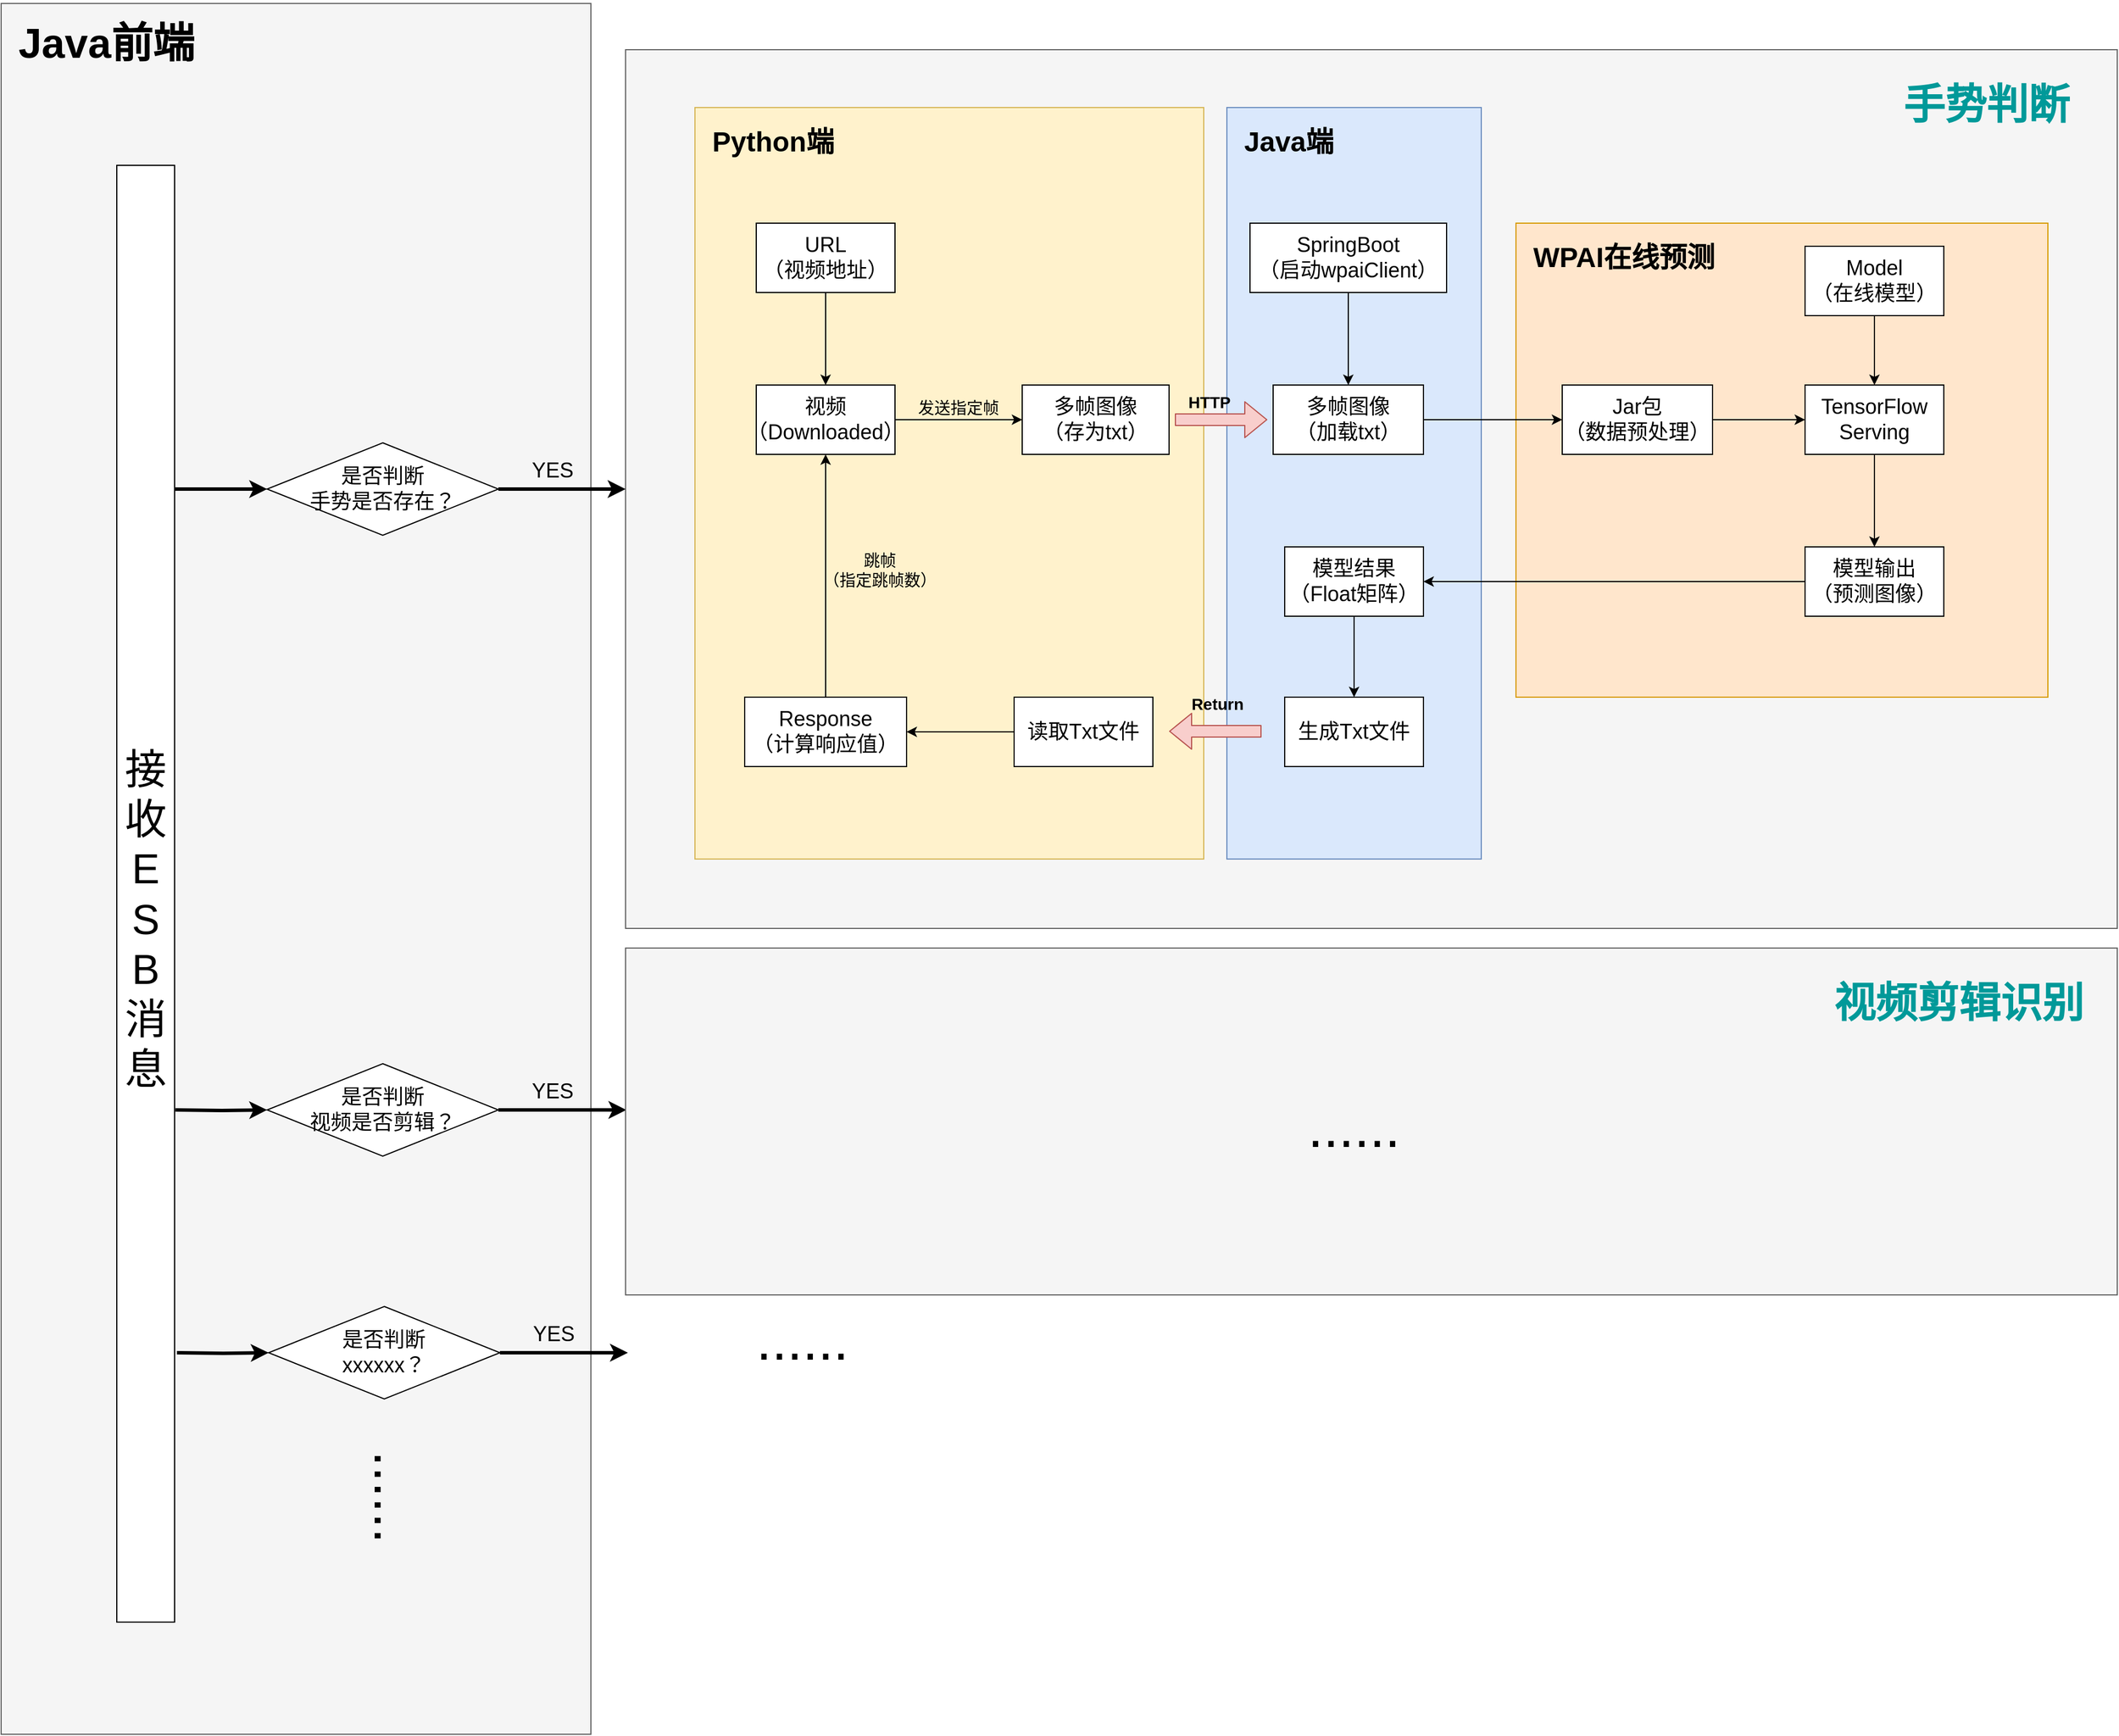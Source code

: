 <mxfile version="12.4.9" type="github">
  <diagram id="-egKOoqW_wiuYjCBnDJs" name="Page-1">
    <mxGraphModel dx="5047" dy="2989" grid="1" gridSize="10" guides="1" tooltips="1" connect="1" arrows="1" fold="1" page="1" pageScale="1" pageWidth="827" pageHeight="1169" math="0" shadow="0">
      <root>
        <mxCell id="0"/>
        <mxCell id="1" parent="0"/>
        <mxCell id="ztT_pQ02ZgtUXtBfWzDv-25" value="" style="rounded=0;whiteSpace=wrap;html=1;fillColor=#f5f5f5;strokeColor=#666666;fontColor=#333333;" vertex="1" parent="1">
          <mxGeometry x="-1010" y="-207" width="510" height="1497" as="geometry"/>
        </mxCell>
        <mxCell id="ztT_pQ02ZgtUXtBfWzDv-5" value="" style="rounded=0;whiteSpace=wrap;html=1;fillColor=#f5f5f5;strokeColor=#666666;fontColor=#333333;" vertex="1" parent="1">
          <mxGeometry x="-470" y="-167" width="1290" height="760" as="geometry"/>
        </mxCell>
        <mxCell id="1hKoh-VqlVQTWxtnn5pZ-30" value="" style="rounded=0;whiteSpace=wrap;html=1;fillColor=#dae8fc;strokeColor=#6c8ebf;" parent="1" vertex="1">
          <mxGeometry x="50" y="-117" width="220" height="650" as="geometry"/>
        </mxCell>
        <mxCell id="1hKoh-VqlVQTWxtnn5pZ-27" value="" style="rounded=0;whiteSpace=wrap;html=1;fillColor=#fff2cc;strokeColor=#d6b656;" parent="1" vertex="1">
          <mxGeometry x="-410" y="-117" width="440" height="650" as="geometry"/>
        </mxCell>
        <mxCell id="1hKoh-VqlVQTWxtnn5pZ-10" value="" style="rounded=0;whiteSpace=wrap;html=1;fillColor=#ffe6cc;strokeColor=#d79b00;" parent="1" vertex="1">
          <mxGeometry x="300" y="-17" width="460" height="410" as="geometry"/>
        </mxCell>
        <mxCell id="1hKoh-VqlVQTWxtnn5pZ-1" value="&lt;font style=&quot;font-size: 18px&quot;&gt;多帧图像&lt;br&gt;（存为txt）&lt;/font&gt;" style="rounded=0;whiteSpace=wrap;html=1;" parent="1" vertex="1">
          <mxGeometry x="-127" y="123" width="127" height="60" as="geometry"/>
        </mxCell>
        <mxCell id="1hKoh-VqlVQTWxtnn5pZ-22" style="edgeStyle=orthogonalEdgeStyle;rounded=0;orthogonalLoop=1;jettySize=auto;html=1;entryX=0;entryY=0.5;entryDx=0;entryDy=0;" parent="1" source="1hKoh-VqlVQTWxtnn5pZ-17" target="1hKoh-VqlVQTWxtnn5pZ-2" edge="1">
          <mxGeometry relative="1" as="geometry"/>
        </mxCell>
        <mxCell id="1hKoh-VqlVQTWxtnn5pZ-17" value="&lt;font style=&quot;font-size: 18px&quot;&gt;多帧图像&lt;br&gt;（加载txt）&lt;/font&gt;" style="rounded=0;whiteSpace=wrap;html=1;" parent="1" vertex="1">
          <mxGeometry x="90" y="123" width="130" height="60" as="geometry"/>
        </mxCell>
        <mxCell id="1hKoh-VqlVQTWxtnn5pZ-5" value="" style="edgeStyle=orthogonalEdgeStyle;rounded=0;orthogonalLoop=1;jettySize=auto;html=1;" parent="1" source="1hKoh-VqlVQTWxtnn5pZ-2" target="1hKoh-VqlVQTWxtnn5pZ-4" edge="1">
          <mxGeometry relative="1" as="geometry"/>
        </mxCell>
        <mxCell id="1hKoh-VqlVQTWxtnn5pZ-2" value="&lt;font style=&quot;font-size: 18px&quot;&gt;Jar包&lt;br&gt;（数据预处理）&lt;/font&gt;" style="rounded=0;whiteSpace=wrap;html=1;fontSize=15;" parent="1" vertex="1">
          <mxGeometry x="340" y="123" width="130" height="60" as="geometry"/>
        </mxCell>
        <mxCell id="1hKoh-VqlVQTWxtnn5pZ-9" value="" style="edgeStyle=orthogonalEdgeStyle;rounded=0;orthogonalLoop=1;jettySize=auto;html=1;" parent="1" source="1hKoh-VqlVQTWxtnn5pZ-4" target="1hKoh-VqlVQTWxtnn5pZ-8" edge="1">
          <mxGeometry relative="1" as="geometry"/>
        </mxCell>
        <mxCell id="1hKoh-VqlVQTWxtnn5pZ-4" value="&lt;font style=&quot;font-size: 18px&quot;&gt;TensorFlow&lt;br&gt;Serving&lt;/font&gt;" style="rounded=0;whiteSpace=wrap;html=1;" parent="1" vertex="1">
          <mxGeometry x="550" y="123" width="120" height="60" as="geometry"/>
        </mxCell>
        <mxCell id="1hKoh-VqlVQTWxtnn5pZ-41" style="edgeStyle=orthogonalEdgeStyle;rounded=0;orthogonalLoop=1;jettySize=auto;html=1;exitX=0;exitY=0.5;exitDx=0;exitDy=0;" parent="1" source="1hKoh-VqlVQTWxtnn5pZ-8" target="1hKoh-VqlVQTWxtnn5pZ-36" edge="1">
          <mxGeometry relative="1" as="geometry"/>
        </mxCell>
        <mxCell id="1hKoh-VqlVQTWxtnn5pZ-8" value="&lt;font style=&quot;font-size: 18px&quot;&gt;模型输出&lt;br&gt;（预测图像）&lt;/font&gt;" style="rounded=0;whiteSpace=wrap;html=1;" parent="1" vertex="1">
          <mxGeometry x="550" y="263" width="120" height="60" as="geometry"/>
        </mxCell>
        <mxCell id="1hKoh-VqlVQTWxtnn5pZ-7" value="" style="edgeStyle=orthogonalEdgeStyle;rounded=0;orthogonalLoop=1;jettySize=auto;html=1;" parent="1" source="1hKoh-VqlVQTWxtnn5pZ-6" target="1hKoh-VqlVQTWxtnn5pZ-4" edge="1">
          <mxGeometry relative="1" as="geometry"/>
        </mxCell>
        <mxCell id="1hKoh-VqlVQTWxtnn5pZ-6" value="&lt;font style=&quot;font-size: 18px&quot;&gt;Model&lt;br&gt;（在线模型）&lt;/font&gt;" style="rounded=0;whiteSpace=wrap;html=1;" parent="1" vertex="1">
          <mxGeometry x="550" y="3" width="120" height="60" as="geometry"/>
        </mxCell>
        <mxCell id="1hKoh-VqlVQTWxtnn5pZ-14" value="" style="edgeStyle=orthogonalEdgeStyle;rounded=0;orthogonalLoop=1;jettySize=auto;html=1;" parent="1" source="1hKoh-VqlVQTWxtnn5pZ-12" target="1hKoh-VqlVQTWxtnn5pZ-13" edge="1">
          <mxGeometry relative="1" as="geometry"/>
        </mxCell>
        <mxCell id="1hKoh-VqlVQTWxtnn5pZ-12" value="&lt;font style=&quot;font-size: 18px&quot;&gt;URL&lt;br&gt;（视频地址）&lt;/font&gt;" style="rounded=0;whiteSpace=wrap;html=1;" parent="1" vertex="1">
          <mxGeometry x="-357" y="-17" width="120" height="60" as="geometry"/>
        </mxCell>
        <mxCell id="1hKoh-VqlVQTWxtnn5pZ-15" style="edgeStyle=orthogonalEdgeStyle;rounded=0;orthogonalLoop=1;jettySize=auto;html=1;" parent="1" source="1hKoh-VqlVQTWxtnn5pZ-13" target="1hKoh-VqlVQTWxtnn5pZ-1" edge="1">
          <mxGeometry relative="1" as="geometry"/>
        </mxCell>
        <mxCell id="1hKoh-VqlVQTWxtnn5pZ-13" value="&lt;font style=&quot;font-size: 18px&quot;&gt;视频&lt;br&gt;（Downloaded）&lt;/font&gt;" style="rounded=0;whiteSpace=wrap;html=1;" parent="1" vertex="1">
          <mxGeometry x="-357" y="123" width="120" height="60" as="geometry"/>
        </mxCell>
        <mxCell id="1hKoh-VqlVQTWxtnn5pZ-16" value="&lt;font style=&quot;font-size: 14px&quot;&gt;发送指定帧&lt;/font&gt;" style="text;html=1;strokeColor=none;fillColor=none;align=center;verticalAlign=middle;whiteSpace=wrap;rounded=0;" parent="1" vertex="1">
          <mxGeometry x="-227" y="133" width="90" height="20" as="geometry"/>
        </mxCell>
        <mxCell id="1hKoh-VqlVQTWxtnn5pZ-21" style="edgeStyle=orthogonalEdgeStyle;rounded=0;orthogonalLoop=1;jettySize=auto;html=1;entryX=0.5;entryY=0;entryDx=0;entryDy=0;" parent="1" source="1hKoh-VqlVQTWxtnn5pZ-19" target="1hKoh-VqlVQTWxtnn5pZ-17" edge="1">
          <mxGeometry relative="1" as="geometry"/>
        </mxCell>
        <mxCell id="1hKoh-VqlVQTWxtnn5pZ-19" value="&lt;font style=&quot;font-size: 18px&quot;&gt;SpringBoot&lt;br&gt;（启动wpaiClient）&lt;br&gt;&lt;/font&gt;" style="rounded=0;whiteSpace=wrap;html=1;" parent="1" vertex="1">
          <mxGeometry x="70" y="-17" width="170" height="60" as="geometry"/>
        </mxCell>
        <mxCell id="1hKoh-VqlVQTWxtnn5pZ-25" style="edgeStyle=orthogonalEdgeStyle;rounded=0;orthogonalLoop=1;jettySize=auto;html=1;entryX=0.5;entryY=1;entryDx=0;entryDy=0;" parent="1" source="1hKoh-VqlVQTWxtnn5pZ-24" target="1hKoh-VqlVQTWxtnn5pZ-13" edge="1">
          <mxGeometry relative="1" as="geometry"/>
        </mxCell>
        <mxCell id="1hKoh-VqlVQTWxtnn5pZ-24" value="&lt;font style=&quot;font-size: 18px&quot;&gt;Response&lt;br&gt;（计算响应值）&lt;/font&gt;" style="rounded=0;whiteSpace=wrap;html=1;" parent="1" vertex="1">
          <mxGeometry x="-367" y="393" width="140" height="60" as="geometry"/>
        </mxCell>
        <mxCell id="1hKoh-VqlVQTWxtnn5pZ-26" value="&lt;font style=&quot;font-size: 14px&quot;&gt;跳帧&lt;br&gt;（指定跳帧数）&lt;/font&gt;" style="text;html=1;strokeColor=none;fillColor=none;align=center;verticalAlign=middle;whiteSpace=wrap;rounded=0;" parent="1" vertex="1">
          <mxGeometry x="-310" y="273" width="120" height="20" as="geometry"/>
        </mxCell>
        <mxCell id="1hKoh-VqlVQTWxtnn5pZ-29" value="&lt;h1&gt;Python端&lt;/h1&gt;" style="text;html=1;strokeColor=none;fillColor=none;spacing=5;spacingTop=-20;whiteSpace=wrap;overflow=hidden;rounded=0;" parent="1" vertex="1">
          <mxGeometry x="-400" y="-107" width="120" height="40" as="geometry"/>
        </mxCell>
        <mxCell id="1hKoh-VqlVQTWxtnn5pZ-31" value="&lt;h1&gt;Java端&lt;/h1&gt;" style="text;html=1;strokeColor=none;fillColor=none;spacing=5;spacingTop=-20;whiteSpace=wrap;overflow=hidden;rounded=0;" parent="1" vertex="1">
          <mxGeometry x="60" y="-107" width="120" height="40" as="geometry"/>
        </mxCell>
        <mxCell id="1hKoh-VqlVQTWxtnn5pZ-32" value="&lt;h1&gt;WPAI在线预测&lt;/h1&gt;" style="text;html=1;strokeColor=none;fillColor=none;spacing=5;spacingTop=-20;whiteSpace=wrap;overflow=hidden;rounded=0;" parent="1" vertex="1">
          <mxGeometry x="310" y="-7" width="170" height="40" as="geometry"/>
        </mxCell>
        <mxCell id="1hKoh-VqlVQTWxtnn5pZ-43" style="edgeStyle=orthogonalEdgeStyle;rounded=0;orthogonalLoop=1;jettySize=auto;html=1;exitX=0.5;exitY=1;exitDx=0;exitDy=0;" parent="1" source="1hKoh-VqlVQTWxtnn5pZ-36" target="1hKoh-VqlVQTWxtnn5pZ-42" edge="1">
          <mxGeometry relative="1" as="geometry"/>
        </mxCell>
        <mxCell id="1hKoh-VqlVQTWxtnn5pZ-36" value="&lt;span style=&quot;font-size: 18px&quot;&gt;模型结果&lt;br&gt;（Float矩阵）&lt;br&gt;&lt;/span&gt;" style="rounded=0;whiteSpace=wrap;html=1;" parent="1" vertex="1">
          <mxGeometry x="100" y="263" width="120" height="60" as="geometry"/>
        </mxCell>
        <mxCell id="1hKoh-VqlVQTWxtnn5pZ-42" value="&lt;span style=&quot;font-size: 18px ; white-space: normal&quot;&gt;生成Txt文件&lt;/span&gt;" style="rounded=0;whiteSpace=wrap;html=1;" parent="1" vertex="1">
          <mxGeometry x="100" y="393" width="120" height="60" as="geometry"/>
        </mxCell>
        <mxCell id="1hKoh-VqlVQTWxtnn5pZ-46" style="edgeStyle=orthogonalEdgeStyle;rounded=0;orthogonalLoop=1;jettySize=auto;html=1;" parent="1" source="1hKoh-VqlVQTWxtnn5pZ-44" target="1hKoh-VqlVQTWxtnn5pZ-24" edge="1">
          <mxGeometry relative="1" as="geometry"/>
        </mxCell>
        <mxCell id="1hKoh-VqlVQTWxtnn5pZ-44" value="&lt;span style=&quot;font-size: 18px ; white-space: normal&quot;&gt;读取Txt文件&lt;/span&gt;" style="rounded=0;whiteSpace=wrap;html=1;" parent="1" vertex="1">
          <mxGeometry x="-134" y="393" width="120" height="60" as="geometry"/>
        </mxCell>
        <mxCell id="dRFvHe-iwmOfKsM0Ih1--1" value="" style="shape=flexArrow;endArrow=classic;html=1;fillColor=#f8cecc;strokeColor=#b85450;" parent="1" edge="1">
          <mxGeometry width="50" height="50" relative="1" as="geometry">
            <mxPoint x="5" y="153" as="sourcePoint"/>
            <mxPoint x="85" y="153" as="targetPoint"/>
          </mxGeometry>
        </mxCell>
        <mxCell id="dRFvHe-iwmOfKsM0Ih1--2" value="" style="shape=flexArrow;endArrow=classic;html=1;fillColor=#f8cecc;strokeColor=#b85450;" parent="1" edge="1">
          <mxGeometry width="50" height="50" relative="1" as="geometry">
            <mxPoint x="80" y="422.5" as="sourcePoint"/>
            <mxPoint y="422.5" as="targetPoint"/>
          </mxGeometry>
        </mxCell>
        <mxCell id="dRFvHe-iwmOfKsM0Ih1--5" value="&lt;font style=&quot;font-size: 14px&quot;&gt;&lt;b&gt;HTTP&lt;/b&gt;&lt;/font&gt;" style="text;html=1;strokeColor=none;fillColor=none;align=center;verticalAlign=middle;whiteSpace=wrap;rounded=0;" parent="1" vertex="1">
          <mxGeometry y="128" width="70" height="20" as="geometry"/>
        </mxCell>
        <mxCell id="dRFvHe-iwmOfKsM0Ih1--6" value="&lt;font style=&quot;font-size: 14px&quot;&gt;&lt;b&gt;Return&lt;/b&gt;&lt;/font&gt;" style="text;html=1;strokeColor=none;fillColor=none;align=center;verticalAlign=middle;whiteSpace=wrap;rounded=0;" parent="1" vertex="1">
          <mxGeometry x="7" y="389" width="70" height="20" as="geometry"/>
        </mxCell>
        <mxCell id="ztT_pQ02ZgtUXtBfWzDv-9" style="edgeStyle=orthogonalEdgeStyle;rounded=0;orthogonalLoop=1;jettySize=auto;html=1;exitX=0.981;exitY=0.224;exitDx=0;exitDy=0;entryX=0;entryY=0.5;entryDx=0;entryDy=0;strokeWidth=3;exitPerimeter=0;" edge="1" parent="1" source="ztT_pQ02ZgtUXtBfWzDv-1" target="ztT_pQ02ZgtUXtBfWzDv-7">
          <mxGeometry relative="1" as="geometry">
            <Array as="points">
              <mxPoint x="-861" y="213"/>
            </Array>
          </mxGeometry>
        </mxCell>
        <mxCell id="ztT_pQ02ZgtUXtBfWzDv-1" value="&lt;font style=&quot;font-size: 36px&quot;&gt;&lt;br&gt;接收E&lt;br&gt;S&lt;br&gt;B消息&lt;/font&gt;" style="rounded=0;whiteSpace=wrap;html=1;" vertex="1" parent="1">
          <mxGeometry x="-910" y="-67" width="50" height="1260" as="geometry"/>
        </mxCell>
        <mxCell id="ztT_pQ02ZgtUXtBfWzDv-3" value="&lt;font style=&quot;font-size: 18px&quot;&gt;YES&lt;/font&gt;" style="text;html=1;strokeColor=none;fillColor=none;align=center;verticalAlign=middle;whiteSpace=wrap;rounded=0;" vertex="1" parent="1">
          <mxGeometry x="-583" y="187" width="100" height="20" as="geometry"/>
        </mxCell>
        <mxCell id="ztT_pQ02ZgtUXtBfWzDv-6" value="&lt;h1&gt;&lt;font color=&quot;#009999&quot; style=&quot;font-size: 36px&quot;&gt;手势判断&lt;/font&gt;&lt;/h1&gt;" style="text;html=1;spacing=5;spacingTop=-20;whiteSpace=wrap;overflow=hidden;rounded=0;" vertex="1" parent="1">
          <mxGeometry x="630" y="-147" width="170" height="50" as="geometry"/>
        </mxCell>
        <mxCell id="ztT_pQ02ZgtUXtBfWzDv-12" style="edgeStyle=orthogonalEdgeStyle;rounded=0;orthogonalLoop=1;jettySize=auto;html=1;exitX=1;exitY=0.5;exitDx=0;exitDy=0;entryX=0;entryY=0.5;entryDx=0;entryDy=0;strokeWidth=3;" edge="1" parent="1" source="ztT_pQ02ZgtUXtBfWzDv-7" target="ztT_pQ02ZgtUXtBfWzDv-5">
          <mxGeometry relative="1" as="geometry"/>
        </mxCell>
        <mxCell id="ztT_pQ02ZgtUXtBfWzDv-7" value="&lt;font style=&quot;font-size: 18px&quot;&gt;是否判断&lt;br&gt;手势是否存在？&lt;/font&gt;" style="rhombus;whiteSpace=wrap;html=1;" vertex="1" parent="1">
          <mxGeometry x="-780" y="173" width="200" height="80" as="geometry"/>
        </mxCell>
        <mxCell id="ztT_pQ02ZgtUXtBfWzDv-13" style="edgeStyle=orthogonalEdgeStyle;rounded=0;orthogonalLoop=1;jettySize=auto;html=1;exitX=1;exitY=0.25;exitDx=0;exitDy=0;entryX=0;entryY=0.5;entryDx=0;entryDy=0;strokeWidth=3;" edge="1" target="ztT_pQ02ZgtUXtBfWzDv-16" parent="1">
          <mxGeometry relative="1" as="geometry">
            <mxPoint x="-859.333" y="750" as="sourcePoint"/>
          </mxGeometry>
        </mxCell>
        <mxCell id="ztT_pQ02ZgtUXtBfWzDv-14" value="&lt;font style=&quot;font-size: 18px&quot;&gt;YES&lt;/font&gt;" style="text;html=1;strokeColor=none;fillColor=none;align=center;verticalAlign=middle;whiteSpace=wrap;rounded=0;" vertex="1" parent="1">
          <mxGeometry x="-583" y="724" width="100" height="20" as="geometry"/>
        </mxCell>
        <mxCell id="ztT_pQ02ZgtUXtBfWzDv-15" style="edgeStyle=orthogonalEdgeStyle;rounded=0;orthogonalLoop=1;jettySize=auto;html=1;exitX=1;exitY=0.5;exitDx=0;exitDy=0;entryX=0;entryY=0.5;entryDx=0;entryDy=0;strokeWidth=3;" edge="1" source="ztT_pQ02ZgtUXtBfWzDv-16" parent="1">
          <mxGeometry relative="1" as="geometry">
            <mxPoint x="-469.333" y="750" as="targetPoint"/>
          </mxGeometry>
        </mxCell>
        <mxCell id="ztT_pQ02ZgtUXtBfWzDv-16" value="&lt;font style=&quot;font-size: 18px&quot;&gt;是否判断&lt;br&gt;视频是否剪辑？&lt;/font&gt;" style="rhombus;whiteSpace=wrap;html=1;" vertex="1" parent="1">
          <mxGeometry x="-780" y="710" width="200" height="80" as="geometry"/>
        </mxCell>
        <mxCell id="ztT_pQ02ZgtUXtBfWzDv-17" value="" style="rounded=0;whiteSpace=wrap;html=1;fillColor=#f5f5f5;strokeColor=#666666;fontColor=#333333;" vertex="1" parent="1">
          <mxGeometry x="-470" y="610" width="1290" height="300" as="geometry"/>
        </mxCell>
        <mxCell id="ztT_pQ02ZgtUXtBfWzDv-18" value="&lt;font style=&quot;font-size: 48px&quot;&gt;......&lt;/font&gt;" style="text;html=1;strokeColor=none;fillColor=none;align=center;verticalAlign=middle;whiteSpace=wrap;rounded=0;" vertex="1" parent="1">
          <mxGeometry x="110" y="740" width="100" height="50" as="geometry"/>
        </mxCell>
        <mxCell id="ztT_pQ02ZgtUXtBfWzDv-19" style="edgeStyle=orthogonalEdgeStyle;rounded=0;orthogonalLoop=1;jettySize=auto;html=1;exitX=1;exitY=0.25;exitDx=0;exitDy=0;entryX=0;entryY=0.5;entryDx=0;entryDy=0;strokeWidth=3;" edge="1" target="ztT_pQ02ZgtUXtBfWzDv-22" parent="1">
          <mxGeometry relative="1" as="geometry">
            <mxPoint x="-858.003" y="960" as="sourcePoint"/>
          </mxGeometry>
        </mxCell>
        <mxCell id="ztT_pQ02ZgtUXtBfWzDv-20" value="&lt;font style=&quot;font-size: 18px&quot;&gt;YES&lt;/font&gt;" style="text;html=1;strokeColor=none;fillColor=none;align=center;verticalAlign=middle;whiteSpace=wrap;rounded=0;" vertex="1" parent="1">
          <mxGeometry x="-581.67" y="934" width="100" height="20" as="geometry"/>
        </mxCell>
        <mxCell id="ztT_pQ02ZgtUXtBfWzDv-21" style="edgeStyle=orthogonalEdgeStyle;rounded=0;orthogonalLoop=1;jettySize=auto;html=1;exitX=1;exitY=0.5;exitDx=0;exitDy=0;entryX=0;entryY=0.5;entryDx=0;entryDy=0;strokeWidth=3;" edge="1" source="ztT_pQ02ZgtUXtBfWzDv-22" parent="1">
          <mxGeometry relative="1" as="geometry">
            <mxPoint x="-468.003" y="960" as="targetPoint"/>
          </mxGeometry>
        </mxCell>
        <mxCell id="ztT_pQ02ZgtUXtBfWzDv-22" value="&lt;font style=&quot;font-size: 18px&quot;&gt;是否判断&lt;br&gt;xxxxxx？&lt;/font&gt;" style="rhombus;whiteSpace=wrap;html=1;" vertex="1" parent="1">
          <mxGeometry x="-778.67" y="920" width="200" height="80" as="geometry"/>
        </mxCell>
        <mxCell id="ztT_pQ02ZgtUXtBfWzDv-23" value="&lt;font style=&quot;font-size: 48px&quot;&gt;......&lt;/font&gt;" style="text;html=1;strokeColor=none;fillColor=none;align=center;verticalAlign=middle;whiteSpace=wrap;rounded=0;" vertex="1" parent="1">
          <mxGeometry x="-367" y="924" width="100" height="50" as="geometry"/>
        </mxCell>
        <mxCell id="ztT_pQ02ZgtUXtBfWzDv-24" value="&lt;font style=&quot;font-size: 48px&quot;&gt;......&lt;/font&gt;" style="text;html=1;strokeColor=none;fillColor=none;align=center;verticalAlign=middle;whiteSpace=wrap;rounded=0;rotation=90;" vertex="1" parent="1">
          <mxGeometry x="-720" y="1060" width="100" height="50" as="geometry"/>
        </mxCell>
        <mxCell id="ztT_pQ02ZgtUXtBfWzDv-26" value="&lt;h1&gt;&lt;font style=&quot;font-size: 36px&quot;&gt;Java前端&lt;/font&gt;&lt;/h1&gt;" style="text;html=1;strokeColor=none;fillColor=none;spacing=5;spacingTop=-20;whiteSpace=wrap;overflow=hidden;rounded=0;" vertex="1" parent="1">
          <mxGeometry x="-1000" y="-200" width="190" height="60" as="geometry"/>
        </mxCell>
        <mxCell id="ztT_pQ02ZgtUXtBfWzDv-27" value="&lt;h1&gt;&lt;font color=&quot;#009999&quot; style=&quot;font-size: 36px&quot;&gt;视频剪辑识别&lt;/font&gt;&lt;/h1&gt;" style="text;html=1;spacing=5;spacingTop=-20;whiteSpace=wrap;overflow=hidden;rounded=0;" vertex="1" parent="1">
          <mxGeometry x="570" y="630" width="230" height="50" as="geometry"/>
        </mxCell>
      </root>
    </mxGraphModel>
  </diagram>
</mxfile>
